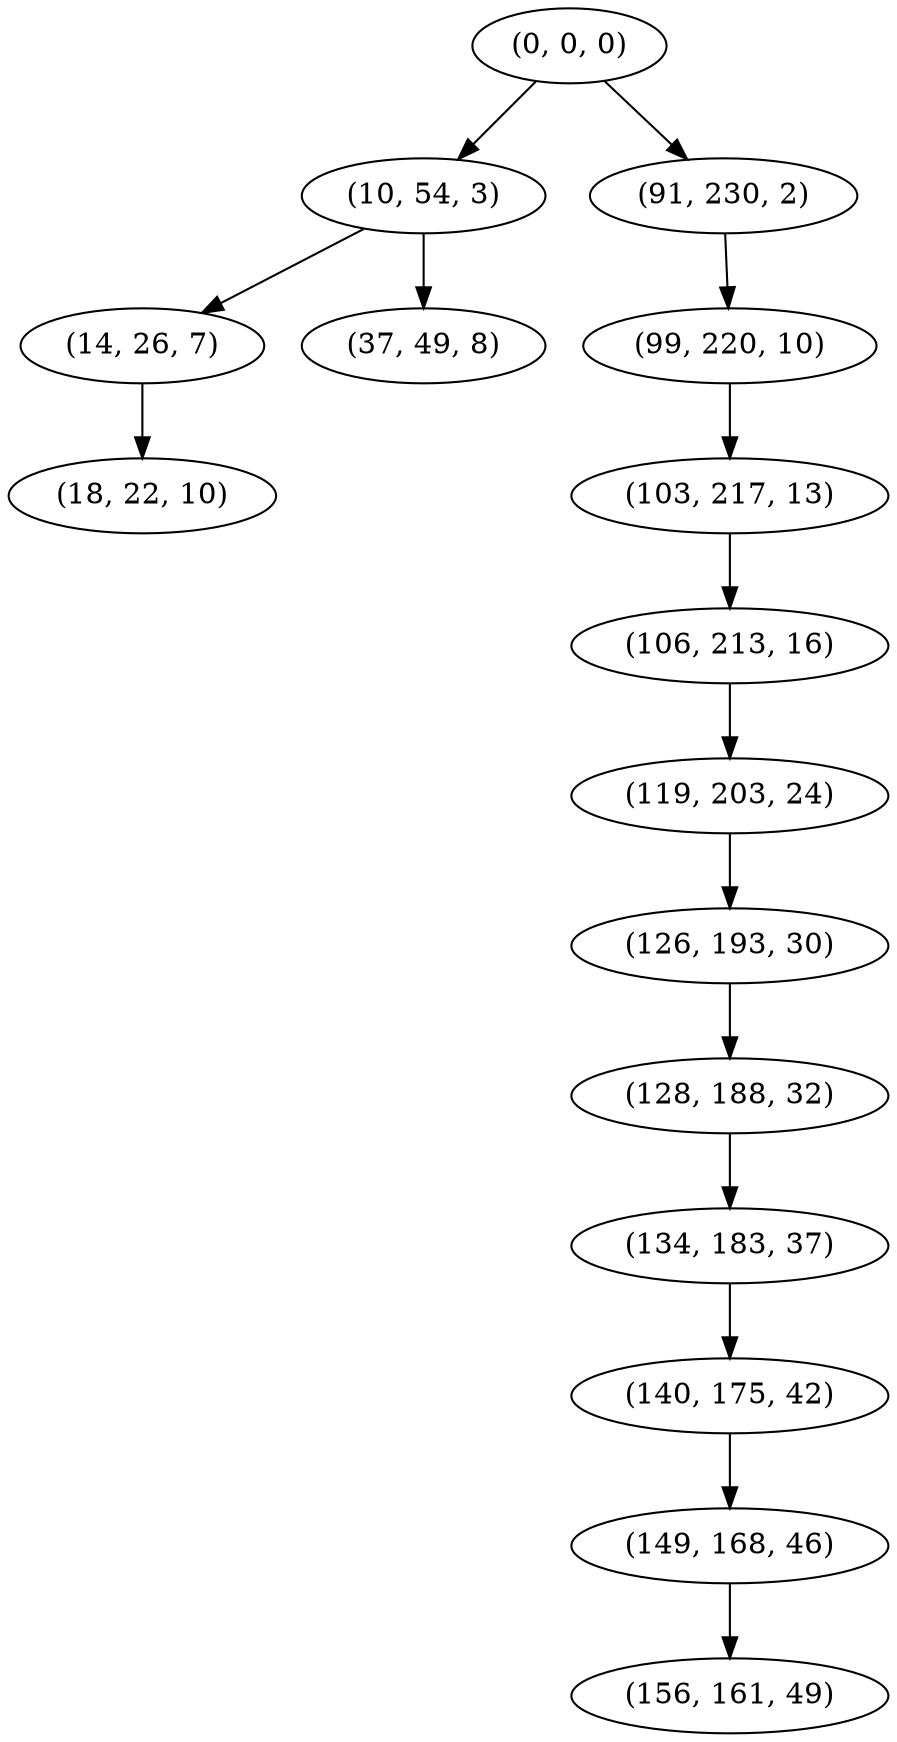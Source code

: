 digraph tree {
    "(0, 0, 0)";
    "(10, 54, 3)";
    "(14, 26, 7)";
    "(18, 22, 10)";
    "(37, 49, 8)";
    "(91, 230, 2)";
    "(99, 220, 10)";
    "(103, 217, 13)";
    "(106, 213, 16)";
    "(119, 203, 24)";
    "(126, 193, 30)";
    "(128, 188, 32)";
    "(134, 183, 37)";
    "(140, 175, 42)";
    "(149, 168, 46)";
    "(156, 161, 49)";
    "(0, 0, 0)" -> "(10, 54, 3)";
    "(0, 0, 0)" -> "(91, 230, 2)";
    "(10, 54, 3)" -> "(14, 26, 7)";
    "(10, 54, 3)" -> "(37, 49, 8)";
    "(14, 26, 7)" -> "(18, 22, 10)";
    "(91, 230, 2)" -> "(99, 220, 10)";
    "(99, 220, 10)" -> "(103, 217, 13)";
    "(103, 217, 13)" -> "(106, 213, 16)";
    "(106, 213, 16)" -> "(119, 203, 24)";
    "(119, 203, 24)" -> "(126, 193, 30)";
    "(126, 193, 30)" -> "(128, 188, 32)";
    "(128, 188, 32)" -> "(134, 183, 37)";
    "(134, 183, 37)" -> "(140, 175, 42)";
    "(140, 175, 42)" -> "(149, 168, 46)";
    "(149, 168, 46)" -> "(156, 161, 49)";
}
